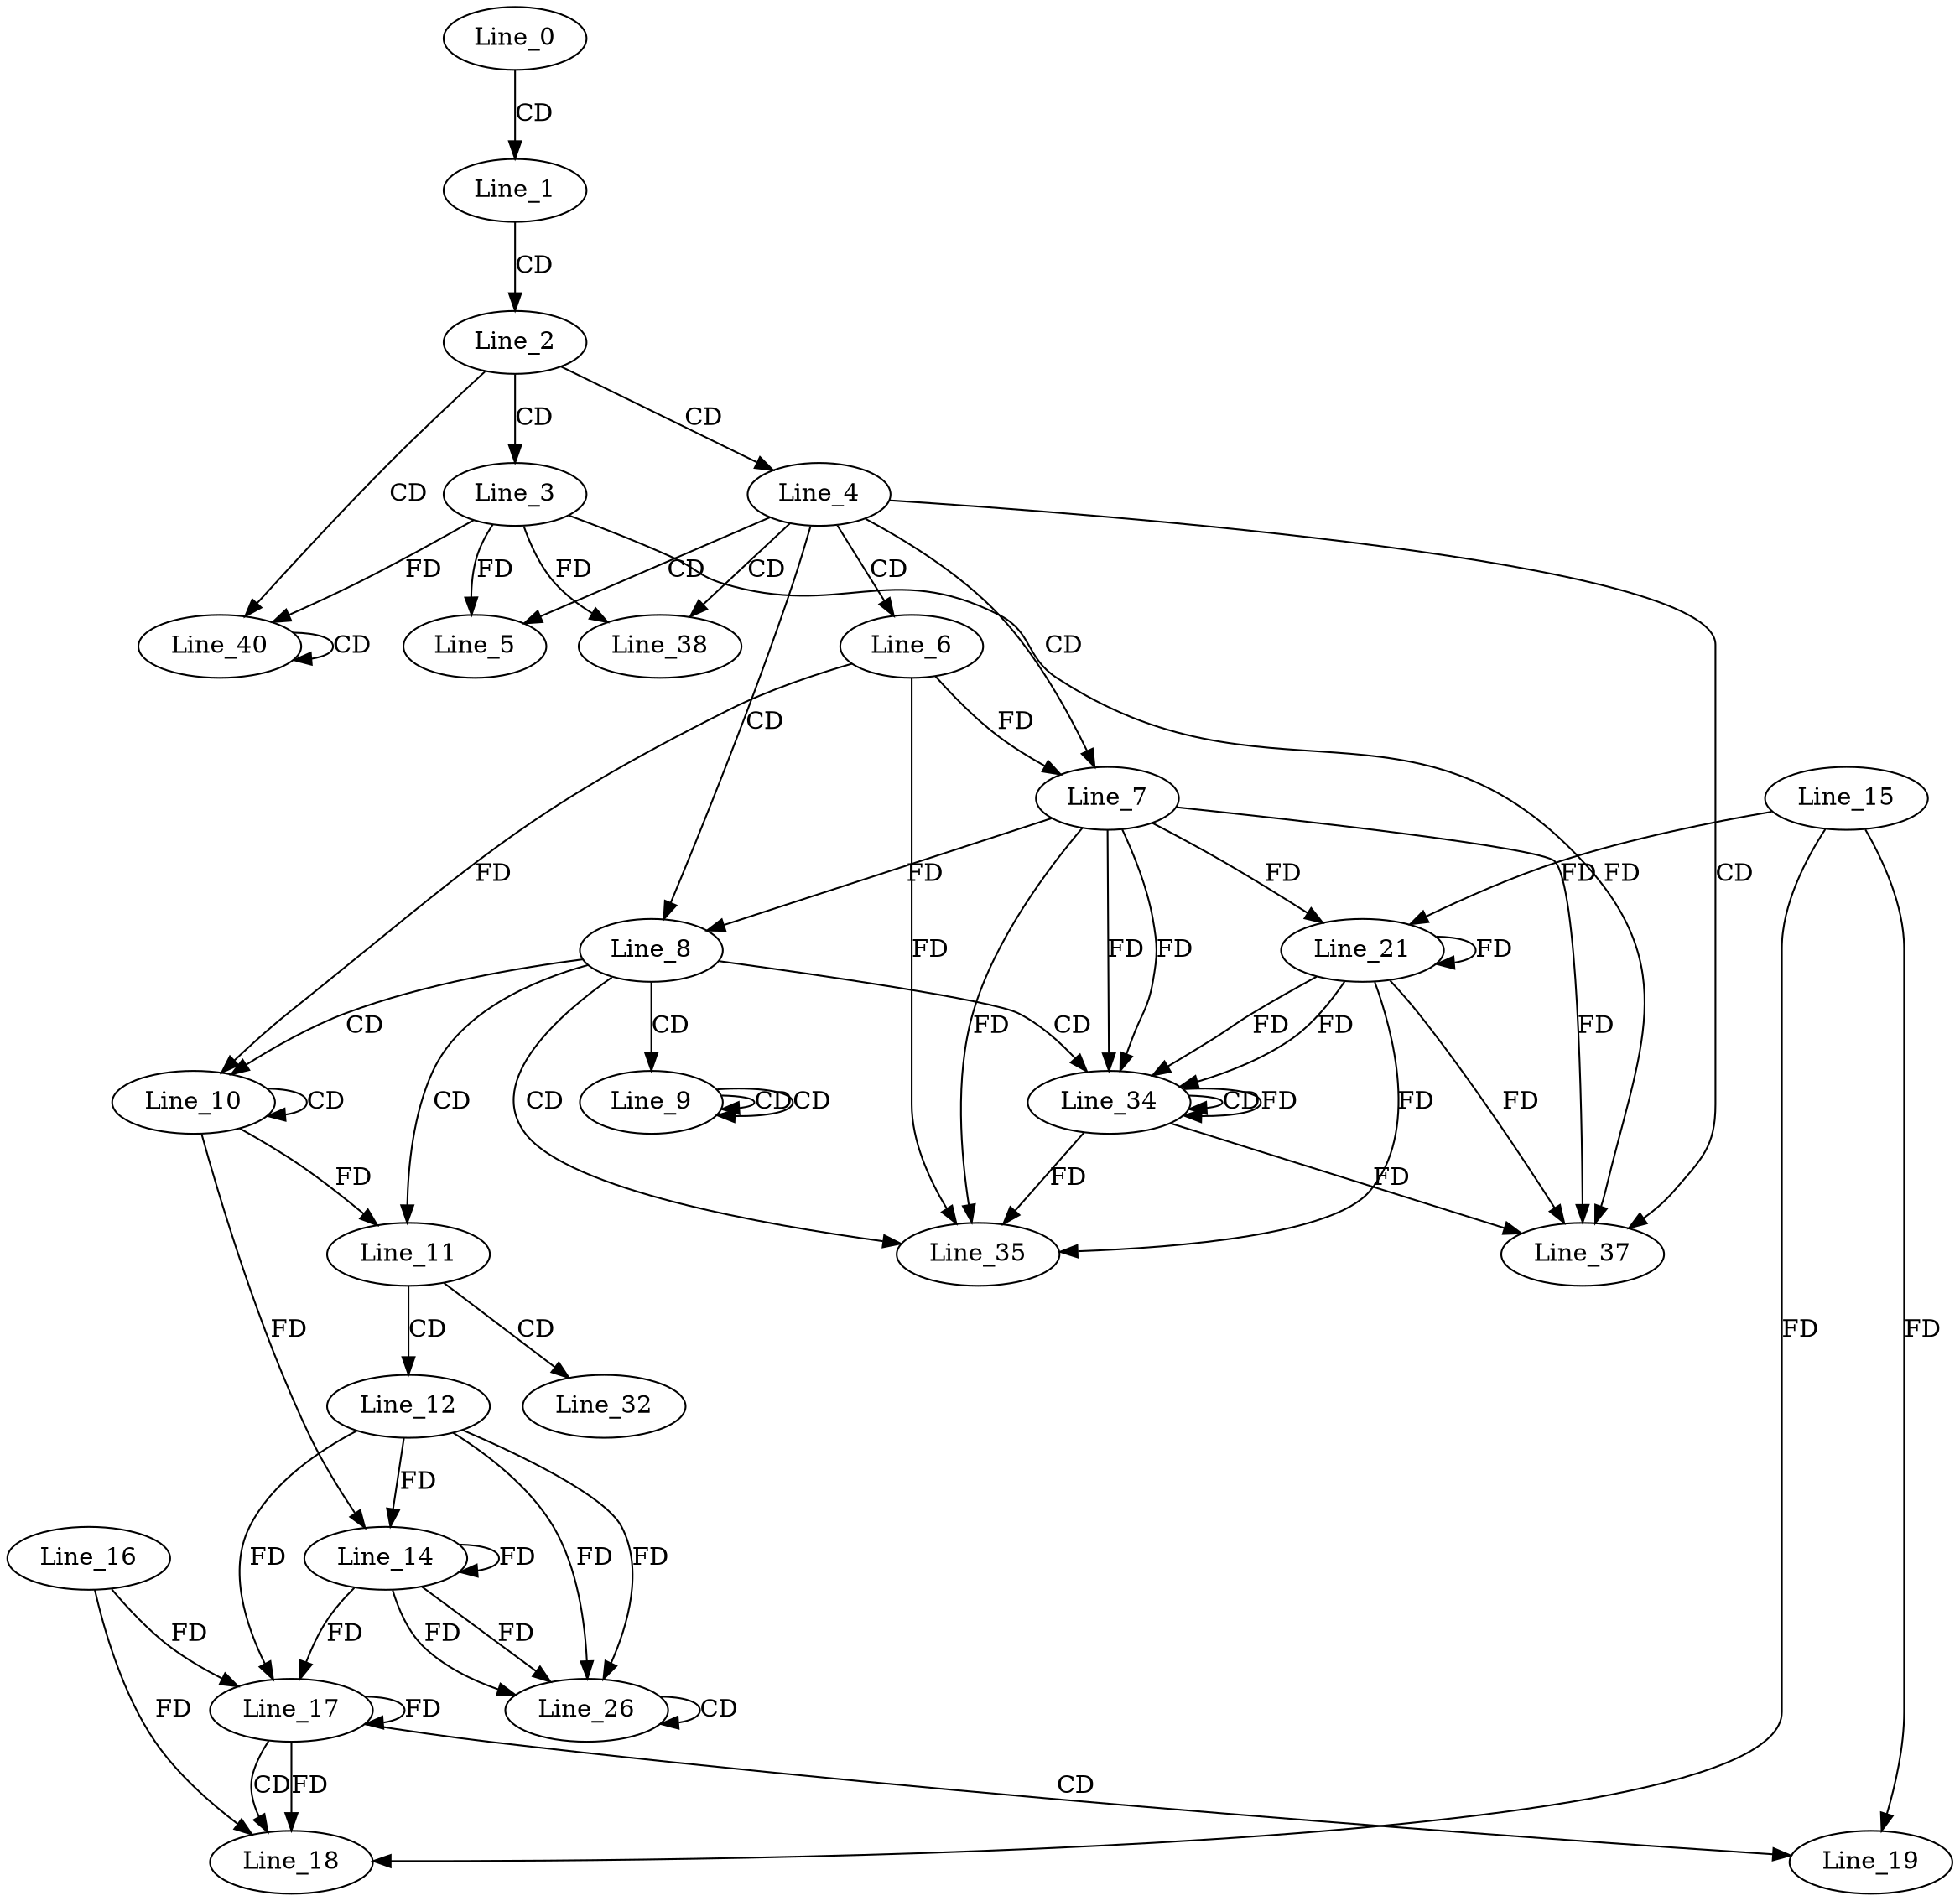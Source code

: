 digraph G {
  Line_0;
  Line_1;
  Line_2;
  Line_3;
  Line_4;
  Line_5;
  Line_6;
  Line_7;
  Line_7;
  Line_8;
  Line_9;
  Line_9;
  Line_9;
  Line_10;
  Line_10;
  Line_11;
  Line_12;
  Line_14;
  Line_14;
  Line_17;
  Line_16;
  Line_17;
  Line_17;
  Line_18;
  Line_15;
  Line_19;
  Line_21;
  Line_21;
  Line_26;
  Line_26;
  Line_32;
  Line_34;
  Line_34;
  Line_35;
  Line_37;
  Line_38;
  Line_40;
  Line_40;
  Line_0 -> Line_1 [ label="CD" ];
  Line_1 -> Line_2 [ label="CD" ];
  Line_2 -> Line_3 [ label="CD" ];
  Line_2 -> Line_4 [ label="CD" ];
  Line_4 -> Line_5 [ label="CD" ];
  Line_3 -> Line_5 [ label="FD" ];
  Line_4 -> Line_6 [ label="CD" ];
  Line_4 -> Line_7 [ label="CD" ];
  Line_6 -> Line_7 [ label="FD" ];
  Line_4 -> Line_8 [ label="CD" ];
  Line_7 -> Line_8 [ label="FD" ];
  Line_8 -> Line_9 [ label="CD" ];
  Line_9 -> Line_9 [ label="CD" ];
  Line_9 -> Line_9 [ label="CD" ];
  Line_8 -> Line_10 [ label="CD" ];
  Line_10 -> Line_10 [ label="CD" ];
  Line_6 -> Line_10 [ label="FD" ];
  Line_8 -> Line_11 [ label="CD" ];
  Line_10 -> Line_11 [ label="FD" ];
  Line_11 -> Line_12 [ label="CD" ];
  Line_12 -> Line_14 [ label="FD" ];
  Line_14 -> Line_14 [ label="FD" ];
  Line_10 -> Line_14 [ label="FD" ];
  Line_17 -> Line_17 [ label="FD" ];
  Line_16 -> Line_17 [ label="FD" ];
  Line_12 -> Line_17 [ label="FD" ];
  Line_14 -> Line_17 [ label="FD" ];
  Line_17 -> Line_18 [ label="CD" ];
  Line_15 -> Line_18 [ label="FD" ];
  Line_17 -> Line_18 [ label="FD" ];
  Line_16 -> Line_18 [ label="FD" ];
  Line_17 -> Line_19 [ label="CD" ];
  Line_15 -> Line_19 [ label="FD" ];
  Line_7 -> Line_21 [ label="FD" ];
  Line_21 -> Line_21 [ label="FD" ];
  Line_15 -> Line_21 [ label="FD" ];
  Line_12 -> Line_26 [ label="FD" ];
  Line_14 -> Line_26 [ label="FD" ];
  Line_26 -> Line_26 [ label="CD" ];
  Line_12 -> Line_26 [ label="FD" ];
  Line_14 -> Line_26 [ label="FD" ];
  Line_11 -> Line_32 [ label="CD" ];
  Line_8 -> Line_34 [ label="CD" ];
  Line_7 -> Line_34 [ label="FD" ];
  Line_21 -> Line_34 [ label="FD" ];
  Line_34 -> Line_34 [ label="CD" ];
  Line_7 -> Line_34 [ label="FD" ];
  Line_21 -> Line_34 [ label="FD" ];
  Line_34 -> Line_34 [ label="FD" ];
  Line_8 -> Line_35 [ label="CD" ];
  Line_6 -> Line_35 [ label="FD" ];
  Line_7 -> Line_35 [ label="FD" ];
  Line_21 -> Line_35 [ label="FD" ];
  Line_34 -> Line_35 [ label="FD" ];
  Line_4 -> Line_37 [ label="CD" ];
  Line_3 -> Line_37 [ label="FD" ];
  Line_7 -> Line_37 [ label="FD" ];
  Line_21 -> Line_37 [ label="FD" ];
  Line_34 -> Line_37 [ label="FD" ];
  Line_4 -> Line_38 [ label="CD" ];
  Line_3 -> Line_38 [ label="FD" ];
  Line_2 -> Line_40 [ label="CD" ];
  Line_40 -> Line_40 [ label="CD" ];
  Line_3 -> Line_40 [ label="FD" ];
}
